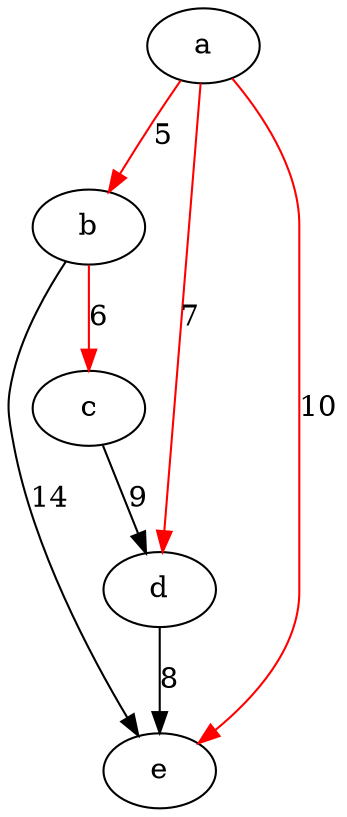 digraph G {
    a -> b [label="5", color=red];
    a -> d [label="7", color=red];
    a -> e [label="10", color=red];
    b -> c [label="6", color=red];
    b -> e [label="14", color=black];
    c -> d [label="9", color=black];
    d -> e [label="8", color=black];
}
